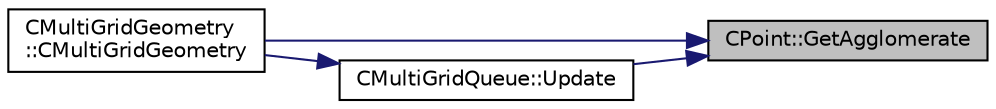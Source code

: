 digraph "CPoint::GetAgglomerate"
{
 // LATEX_PDF_SIZE
  edge [fontname="Helvetica",fontsize="10",labelfontname="Helvetica",labelfontsize="10"];
  node [fontname="Helvetica",fontsize="10",shape=record];
  rankdir="RL";
  Node1 [label="CPoint::GetAgglomerate",height=0.2,width=0.4,color="black", fillcolor="grey75", style="filled", fontcolor="black",tooltip="Get information about if a control volume has been agglomerated."];
  Node1 -> Node2 [dir="back",color="midnightblue",fontsize="10",style="solid",fontname="Helvetica"];
  Node2 [label="CMultiGridGeometry\l::CMultiGridGeometry",height=0.2,width=0.4,color="black", fillcolor="white", style="filled",URL="$classCMultiGridGeometry.html#a59a712b6935d3057542cc1481e44c1c3",tooltip="Constructor of the class."];
  Node1 -> Node3 [dir="back",color="midnightblue",fontsize="10",style="solid",fontname="Helvetica"];
  Node3 [label="CMultiGridQueue::Update",height=0.2,width=0.4,color="black", fillcolor="white", style="filled",URL="$classCMultiGridQueue.html#adad3e812fcb1fecdff183c90606644a2",tooltip="Update the queue with the new control volume (remove the CV and increase the priority of the neighbor..."];
  Node3 -> Node2 [dir="back",color="midnightblue",fontsize="10",style="solid",fontname="Helvetica"];
}
